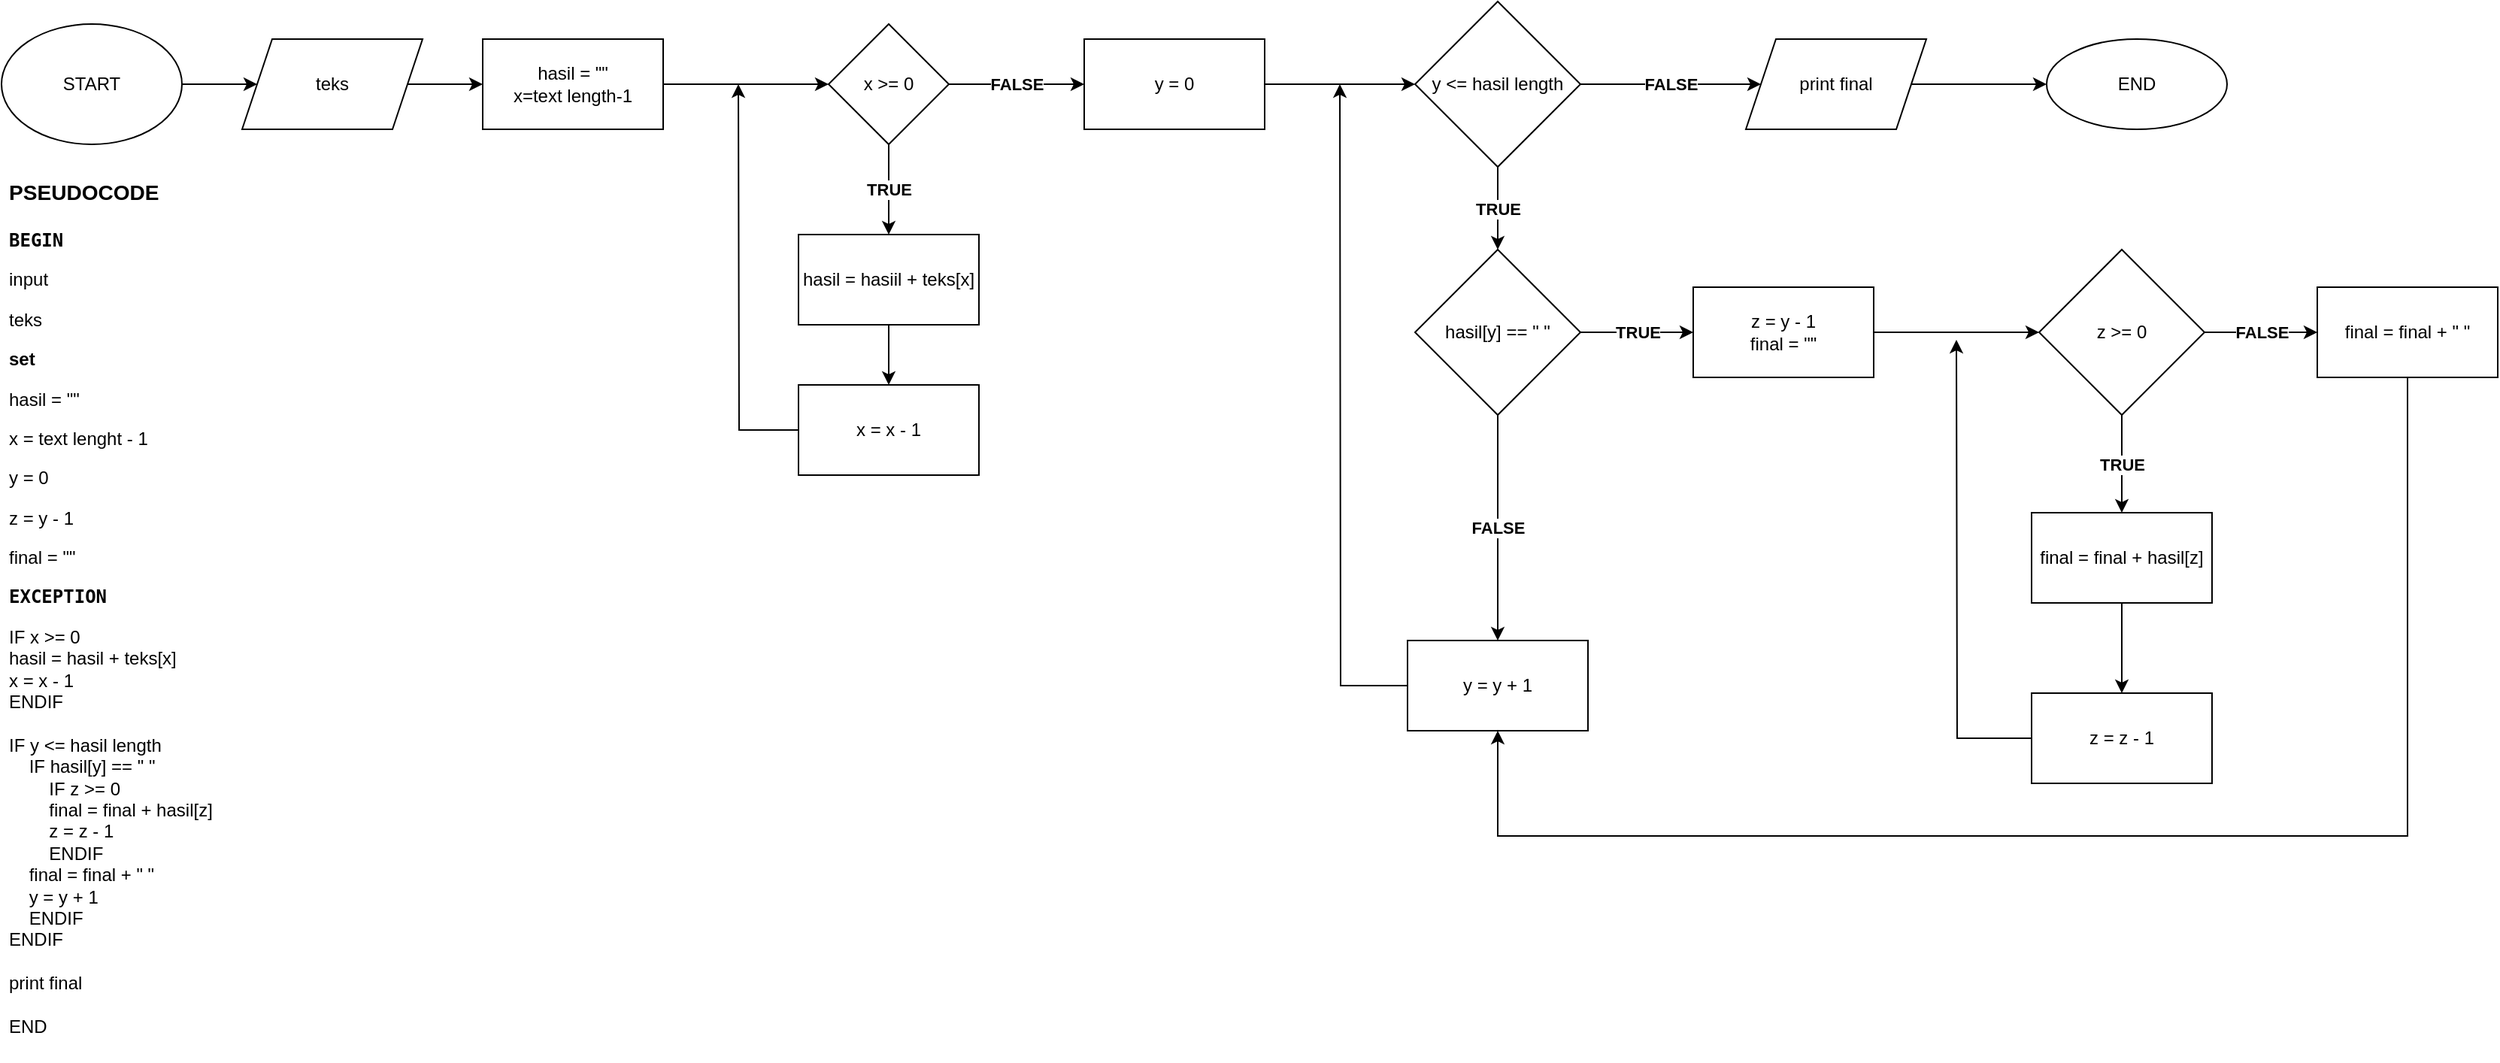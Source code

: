 <mxfile version="20.0.1" type="device"><diagram id="EMWuDRhs36ErAT1J5qWO" name="Page-1"><mxGraphModel dx="2966" dy="1494" grid="1" gridSize="10" guides="1" tooltips="1" connect="1" arrows="1" fold="1" page="1" pageScale="1" pageWidth="850" pageHeight="1100" math="0" shadow="0"><root><mxCell id="0"/><mxCell id="1" parent="0"/><mxCell id="BzyMEoeYQWxGKLKiXU6g-11" style="edgeStyle=orthogonalEdgeStyle;rounded=0;orthogonalLoop=1;jettySize=auto;html=1;exitX=1;exitY=0.5;exitDx=0;exitDy=0;entryX=0;entryY=0.5;entryDx=0;entryDy=0;" parent="1" source="BzyMEoeYQWxGKLKiXU6g-1" target="BzyMEoeYQWxGKLKiXU6g-2" edge="1"><mxGeometry relative="1" as="geometry"/></mxCell><mxCell id="BzyMEoeYQWxGKLKiXU6g-1" value="START" style="ellipse;whiteSpace=wrap;html=1;" parent="1" vertex="1"><mxGeometry x="80" y="80" width="120" height="80" as="geometry"/></mxCell><mxCell id="BzyMEoeYQWxGKLKiXU6g-12" style="edgeStyle=orthogonalEdgeStyle;rounded=0;orthogonalLoop=1;jettySize=auto;html=1;exitX=1;exitY=0.5;exitDx=0;exitDy=0;entryX=0;entryY=0.5;entryDx=0;entryDy=0;" parent="1" source="BzyMEoeYQWxGKLKiXU6g-2" target="BzyMEoeYQWxGKLKiXU6g-3" edge="1"><mxGeometry relative="1" as="geometry"/></mxCell><mxCell id="BzyMEoeYQWxGKLKiXU6g-2" value="teks" style="shape=parallelogram;perimeter=parallelogramPerimeter;whiteSpace=wrap;html=1;fixedSize=1;" parent="1" vertex="1"><mxGeometry x="240" y="90" width="120" height="60" as="geometry"/></mxCell><mxCell id="BzyMEoeYQWxGKLKiXU6g-13" style="edgeStyle=orthogonalEdgeStyle;rounded=0;orthogonalLoop=1;jettySize=auto;html=1;exitX=1;exitY=0.5;exitDx=0;exitDy=0;entryX=0;entryY=0.5;entryDx=0;entryDy=0;" parent="1" source="BzyMEoeYQWxGKLKiXU6g-3" target="BzyMEoeYQWxGKLKiXU6g-4" edge="1"><mxGeometry relative="1" as="geometry"/></mxCell><mxCell id="BzyMEoeYQWxGKLKiXU6g-3" value="&lt;div&gt;hasil = &quot;&quot;&lt;/div&gt;&lt;div&gt;x=text length-1&lt;br&gt;&lt;/div&gt;" style="rounded=0;whiteSpace=wrap;html=1;" parent="1" vertex="1"><mxGeometry x="400" y="90" width="120" height="60" as="geometry"/></mxCell><mxCell id="BzyMEoeYQWxGKLKiXU6g-14" value="&lt;b&gt;TRUE&lt;/b&gt;" style="edgeStyle=orthogonalEdgeStyle;rounded=0;orthogonalLoop=1;jettySize=auto;html=1;exitX=0.5;exitY=1;exitDx=0;exitDy=0;entryX=0.5;entryY=0;entryDx=0;entryDy=0;" parent="1" source="BzyMEoeYQWxGKLKiXU6g-4" target="BzyMEoeYQWxGKLKiXU6g-5" edge="1"><mxGeometry relative="1" as="geometry"/></mxCell><mxCell id="smpnIF6AgLTRsSdXAY2s-44" value="&lt;b&gt;FALSE&lt;/b&gt;" style="edgeStyle=orthogonalEdgeStyle;rounded=0;orthogonalLoop=1;jettySize=auto;html=1;" parent="1" source="BzyMEoeYQWxGKLKiXU6g-4" target="smpnIF6AgLTRsSdXAY2s-43" edge="1"><mxGeometry relative="1" as="geometry"/></mxCell><mxCell id="BzyMEoeYQWxGKLKiXU6g-4" value="x &amp;gt;= 0" style="rhombus;whiteSpace=wrap;html=1;" parent="1" vertex="1"><mxGeometry x="630" y="80" width="80" height="80" as="geometry"/></mxCell><mxCell id="BzyMEoeYQWxGKLKiXU6g-15" style="edgeStyle=orthogonalEdgeStyle;rounded=0;orthogonalLoop=1;jettySize=auto;html=1;exitX=0.5;exitY=1;exitDx=0;exitDy=0;entryX=0.5;entryY=0;entryDx=0;entryDy=0;" parent="1" source="BzyMEoeYQWxGKLKiXU6g-5" target="BzyMEoeYQWxGKLKiXU6g-6" edge="1"><mxGeometry relative="1" as="geometry"/></mxCell><mxCell id="BzyMEoeYQWxGKLKiXU6g-5" value="hasil = hasiil + teks[x]" style="rounded=0;whiteSpace=wrap;html=1;" parent="1" vertex="1"><mxGeometry x="610" y="220" width="120" height="60" as="geometry"/></mxCell><mxCell id="BzyMEoeYQWxGKLKiXU6g-16" style="edgeStyle=orthogonalEdgeStyle;rounded=0;orthogonalLoop=1;jettySize=auto;html=1;exitX=0;exitY=0.5;exitDx=0;exitDy=0;" parent="1" source="BzyMEoeYQWxGKLKiXU6g-6" edge="1"><mxGeometry relative="1" as="geometry"><mxPoint x="570" y="120.0" as="targetPoint"/></mxGeometry></mxCell><mxCell id="BzyMEoeYQWxGKLKiXU6g-6" value="x = x - 1" style="rounded=0;whiteSpace=wrap;html=1;" parent="1" vertex="1"><mxGeometry x="610" y="320" width="120" height="60" as="geometry"/></mxCell><mxCell id="BzyMEoeYQWxGKLKiXU6g-22" value="&lt;h3&gt;PSEUDOCODE &lt;/h3&gt;&lt;h1&gt;&lt;/h1&gt;&lt;p&gt;&lt;b&gt;&lt;span style=&quot;font-family: monospace;&quot;&gt;BEGIN&lt;/span&gt;&lt;/b&gt;&lt;/p&gt;&lt;p&gt;input &lt;br&gt;&lt;/p&gt;&lt;p&gt;teks&lt;/p&gt;&lt;p&gt;&lt;b&gt;set&lt;/b&gt; &lt;br&gt;&lt;/p&gt;&lt;p&gt;hasil = &quot;&quot;&lt;/p&gt;&lt;p&gt;x = text lenght - 1&lt;/p&gt;&lt;p&gt;y = 0&lt;/p&gt;&lt;p&gt;z = y - 1&lt;/p&gt;&lt;p&gt;final = &quot;&quot;&lt;br&gt;&lt;/p&gt;&lt;p&gt;&lt;span style=&quot;font-family: monospace;&quot;&gt;&lt;b&gt;EXCEPTION&lt;/b&gt;&lt;br&gt;&lt;/span&gt;&lt;/p&gt;IF x &amp;gt;= 0&lt;br&gt;hasil = hasil + teks[x]&lt;br&gt;x = x - 1&lt;br&gt;ENDIF&lt;br&gt;&lt;br&gt;IF y &amp;lt;= hasil length&lt;br&gt;&amp;nbsp;&amp;nbsp;&amp;nbsp; IF hasil[y] == &quot; &quot;&lt;br&gt;&amp;nbsp;&amp;nbsp;&amp;nbsp;&amp;nbsp;&amp;nbsp;&amp;nbsp;&amp;nbsp; IF z &amp;gt;= 0&lt;br&gt;&amp;nbsp;&amp;nbsp;&amp;nbsp;&amp;nbsp;&amp;nbsp;&amp;nbsp;&amp;nbsp; final = final + hasil[z]&lt;br&gt;&amp;nbsp;&amp;nbsp;&amp;nbsp;&amp;nbsp;&amp;nbsp;&amp;nbsp;&amp;nbsp; z = z - 1&lt;br&gt;&amp;nbsp;&amp;nbsp;&amp;nbsp;&amp;nbsp;&amp;nbsp;&amp;nbsp;&amp;nbsp; ENDIF&lt;br&gt;&amp;nbsp;&amp;nbsp;&amp;nbsp; final = final + &quot; &quot;&lt;br&gt;&amp;nbsp;&amp;nbsp;&amp;nbsp; y = y + 1&lt;br&gt;&amp;nbsp;&amp;nbsp;&amp;nbsp; ENDIF&lt;br&gt;ENDIF&lt;br&gt;&lt;br&gt;print final &lt;br&gt;&lt;br&gt;END&lt;div&gt;&lt;span style=&quot;&quot;&gt;&#9;&lt;/span&gt;&lt;br&gt;&lt;/div&gt;" style="text;html=1;strokeColor=none;fillColor=none;spacing=5;spacingTop=-20;whiteSpace=wrap;overflow=hidden;rounded=0;" parent="1" vertex="1"><mxGeometry x="80" y="180" width="190" height="590" as="geometry"/></mxCell><mxCell id="smpnIF6AgLTRsSdXAY2s-21" value="&lt;b&gt;TRUE&lt;/b&gt;" style="edgeStyle=orthogonalEdgeStyle;rounded=0;orthogonalLoop=1;jettySize=auto;html=1;" parent="1" source="smpnIF6AgLTRsSdXAY2s-18" target="smpnIF6AgLTRsSdXAY2s-20" edge="1"><mxGeometry relative="1" as="geometry"/></mxCell><mxCell id="smpnIF6AgLTRsSdXAY2s-40" value="&lt;b&gt;FALSE&lt;/b&gt;" style="edgeStyle=orthogonalEdgeStyle;rounded=0;orthogonalLoop=1;jettySize=auto;html=1;" parent="1" source="smpnIF6AgLTRsSdXAY2s-18" target="smpnIF6AgLTRsSdXAY2s-39" edge="1"><mxGeometry relative="1" as="geometry"/></mxCell><mxCell id="smpnIF6AgLTRsSdXAY2s-18" value="y &amp;lt;= hasil length" style="rhombus;whiteSpace=wrap;html=1;" parent="1" vertex="1"><mxGeometry x="1020" y="65" width="110" height="110" as="geometry"/></mxCell><mxCell id="smpnIF6AgLTRsSdXAY2s-23" value="&lt;b&gt;FALSE&lt;/b&gt;" style="edgeStyle=orthogonalEdgeStyle;rounded=0;orthogonalLoop=1;jettySize=auto;html=1;" parent="1" source="smpnIF6AgLTRsSdXAY2s-20" target="smpnIF6AgLTRsSdXAY2s-22" edge="1"><mxGeometry relative="1" as="geometry"/></mxCell><mxCell id="smpnIF6AgLTRsSdXAY2s-28" value="&lt;b&gt;TRUE&lt;/b&gt;" style="edgeStyle=orthogonalEdgeStyle;rounded=0;orthogonalLoop=1;jettySize=auto;html=1;" parent="1" source="smpnIF6AgLTRsSdXAY2s-20" target="smpnIF6AgLTRsSdXAY2s-27" edge="1"><mxGeometry relative="1" as="geometry"/></mxCell><mxCell id="smpnIF6AgLTRsSdXAY2s-20" value="hasil[y] == &quot; &quot;" style="rhombus;whiteSpace=wrap;html=1;" parent="1" vertex="1"><mxGeometry x="1020" y="230" width="110" height="110" as="geometry"/></mxCell><mxCell id="smpnIF6AgLTRsSdXAY2s-24" style="edgeStyle=orthogonalEdgeStyle;rounded=0;orthogonalLoop=1;jettySize=auto;html=1;exitX=0;exitY=0.5;exitDx=0;exitDy=0;" parent="1" source="smpnIF6AgLTRsSdXAY2s-22" edge="1"><mxGeometry relative="1" as="geometry"><mxPoint x="970" y="120" as="targetPoint"/></mxGeometry></mxCell><mxCell id="smpnIF6AgLTRsSdXAY2s-22" value="y = y + 1" style="whiteSpace=wrap;html=1;" parent="1" vertex="1"><mxGeometry x="1015" y="490" width="120" height="60" as="geometry"/></mxCell><mxCell id="smpnIF6AgLTRsSdXAY2s-34" value="&lt;b&gt;TRUE&lt;/b&gt;" style="edgeStyle=orthogonalEdgeStyle;rounded=0;orthogonalLoop=1;jettySize=auto;html=1;" parent="1" source="smpnIF6AgLTRsSdXAY2s-25" target="smpnIF6AgLTRsSdXAY2s-33" edge="1"><mxGeometry relative="1" as="geometry"/></mxCell><mxCell id="smpnIF6AgLTRsSdXAY2s-47" value="&lt;b&gt;FALSE&lt;/b&gt;" style="edgeStyle=orthogonalEdgeStyle;rounded=0;orthogonalLoop=1;jettySize=auto;html=1;" parent="1" source="smpnIF6AgLTRsSdXAY2s-25" target="smpnIF6AgLTRsSdXAY2s-46" edge="1"><mxGeometry relative="1" as="geometry"/></mxCell><mxCell id="smpnIF6AgLTRsSdXAY2s-25" value="z &amp;gt;= 0" style="rhombus;whiteSpace=wrap;html=1;" parent="1" vertex="1"><mxGeometry x="1435" y="230" width="110" height="110" as="geometry"/></mxCell><mxCell id="smpnIF6AgLTRsSdXAY2s-29" style="edgeStyle=orthogonalEdgeStyle;rounded=0;orthogonalLoop=1;jettySize=auto;html=1;exitX=1;exitY=0.5;exitDx=0;exitDy=0;" parent="1" source="smpnIF6AgLTRsSdXAY2s-27" target="smpnIF6AgLTRsSdXAY2s-25" edge="1"><mxGeometry relative="1" as="geometry"/></mxCell><mxCell id="smpnIF6AgLTRsSdXAY2s-27" value="&lt;div&gt;z = y - 1&lt;/div&gt;&lt;div&gt;final = &quot;&quot;&lt;br&gt;&lt;/div&gt;" style="whiteSpace=wrap;html=1;" parent="1" vertex="1"><mxGeometry x="1205" y="255" width="120" height="60" as="geometry"/></mxCell><mxCell id="smpnIF6AgLTRsSdXAY2s-36" value="" style="edgeStyle=orthogonalEdgeStyle;rounded=0;orthogonalLoop=1;jettySize=auto;html=1;" parent="1" source="smpnIF6AgLTRsSdXAY2s-33" target="smpnIF6AgLTRsSdXAY2s-35" edge="1"><mxGeometry relative="1" as="geometry"/></mxCell><mxCell id="smpnIF6AgLTRsSdXAY2s-33" value="final = final + hasil[z]" style="whiteSpace=wrap;html=1;" parent="1" vertex="1"><mxGeometry x="1430" y="405" width="120" height="60" as="geometry"/></mxCell><mxCell id="smpnIF6AgLTRsSdXAY2s-37" style="edgeStyle=orthogonalEdgeStyle;rounded=0;orthogonalLoop=1;jettySize=auto;html=1;exitX=0;exitY=0.5;exitDx=0;exitDy=0;" parent="1" source="smpnIF6AgLTRsSdXAY2s-35" edge="1"><mxGeometry relative="1" as="geometry"><mxPoint x="1380" y="290" as="targetPoint"/></mxGeometry></mxCell><mxCell id="smpnIF6AgLTRsSdXAY2s-35" value="z = z - 1" style="whiteSpace=wrap;html=1;" parent="1" vertex="1"><mxGeometry x="1430" y="525" width="120" height="60" as="geometry"/></mxCell><mxCell id="smpnIF6AgLTRsSdXAY2s-42" value="" style="edgeStyle=orthogonalEdgeStyle;rounded=0;orthogonalLoop=1;jettySize=auto;html=1;" parent="1" source="smpnIF6AgLTRsSdXAY2s-39" target="smpnIF6AgLTRsSdXAY2s-41" edge="1"><mxGeometry relative="1" as="geometry"/></mxCell><mxCell id="smpnIF6AgLTRsSdXAY2s-39" value="print final" style="shape=parallelogram;perimeter=parallelogramPerimeter;whiteSpace=wrap;html=1;fixedSize=1;" parent="1" vertex="1"><mxGeometry x="1240" y="90" width="120" height="60" as="geometry"/></mxCell><mxCell id="smpnIF6AgLTRsSdXAY2s-41" value="END" style="ellipse;whiteSpace=wrap;html=1;" parent="1" vertex="1"><mxGeometry x="1440" y="90" width="120" height="60" as="geometry"/></mxCell><mxCell id="smpnIF6AgLTRsSdXAY2s-45" style="edgeStyle=orthogonalEdgeStyle;rounded=0;orthogonalLoop=1;jettySize=auto;html=1;exitX=1;exitY=0.5;exitDx=0;exitDy=0;entryX=0;entryY=0.5;entryDx=0;entryDy=0;" parent="1" source="smpnIF6AgLTRsSdXAY2s-43" target="smpnIF6AgLTRsSdXAY2s-18" edge="1"><mxGeometry relative="1" as="geometry"/></mxCell><mxCell id="smpnIF6AgLTRsSdXAY2s-43" value="y = 0" style="whiteSpace=wrap;html=1;" parent="1" vertex="1"><mxGeometry x="800" y="90" width="120" height="60" as="geometry"/></mxCell><mxCell id="smpnIF6AgLTRsSdXAY2s-48" style="edgeStyle=orthogonalEdgeStyle;rounded=0;orthogonalLoop=1;jettySize=auto;html=1;exitX=0.5;exitY=1;exitDx=0;exitDy=0;entryX=0.5;entryY=1;entryDx=0;entryDy=0;" parent="1" source="smpnIF6AgLTRsSdXAY2s-46" target="smpnIF6AgLTRsSdXAY2s-22" edge="1"><mxGeometry relative="1" as="geometry"><Array as="points"><mxPoint x="1680" y="620"/><mxPoint x="1075" y="620"/></Array></mxGeometry></mxCell><mxCell id="smpnIF6AgLTRsSdXAY2s-46" value="final = final + &quot; &quot;" style="whiteSpace=wrap;html=1;" parent="1" vertex="1"><mxGeometry x="1620" y="255" width="120" height="60" as="geometry"/></mxCell></root></mxGraphModel></diagram></mxfile>